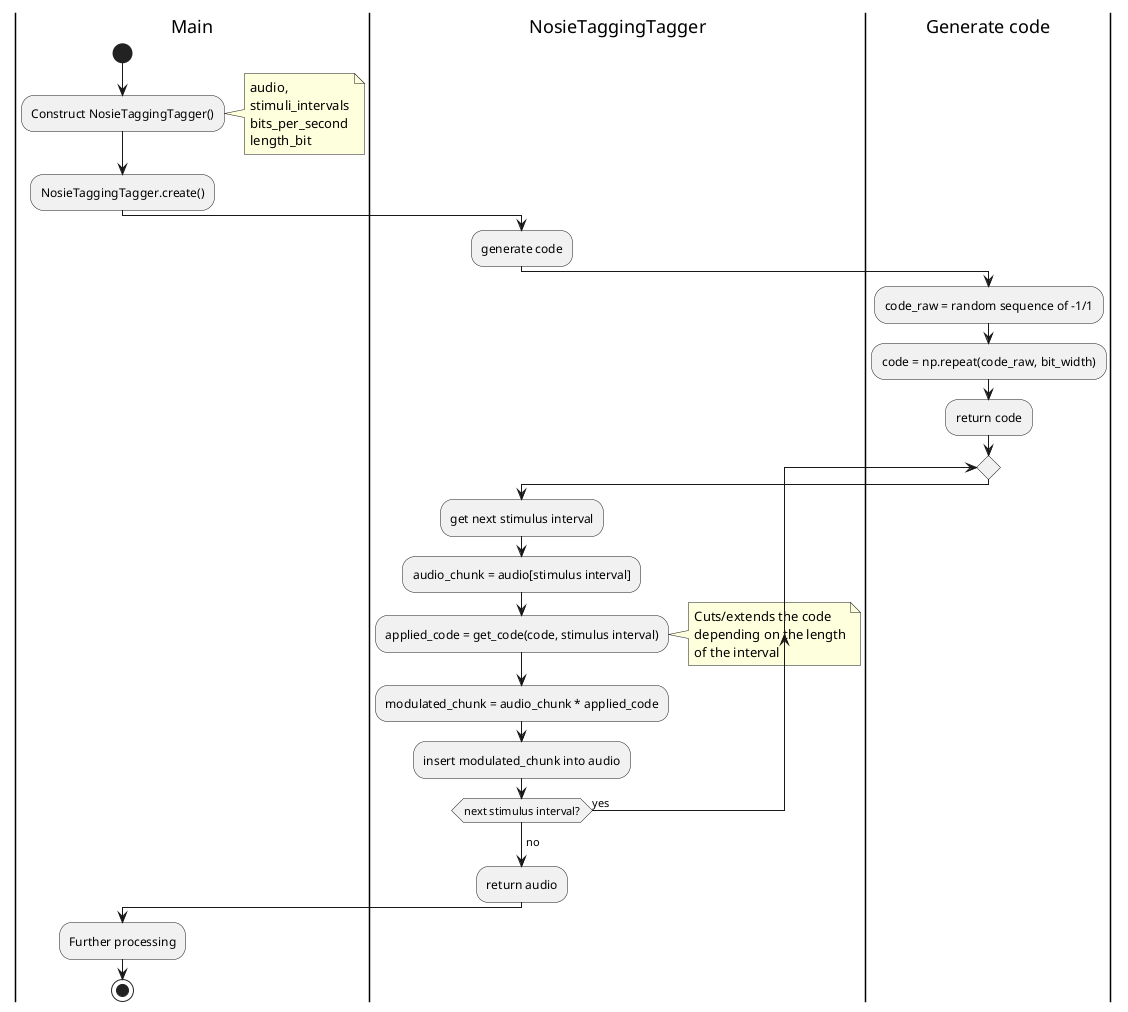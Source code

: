@startuml
'https://plantuml.com/activity-diagram-beta

|Main|
start
:Construct NosieTaggingTagger();
note right
    audio,
    stimuli_intervals
    bits_per_second
    length_bit
end note

:NosieTaggingTagger.create();

|NosieTaggingTagger|
:generate code;

|Generate code|
:code_raw = random sequence of -1/1;
:code = np.repeat(code_raw, bit_width);
:return code;

repeat
    |NosieTaggingTagger|


    :get next stimulus interval;

    :audio_chunk = audio[stimulus interval];
    :applied_code = get_code(code, stimulus interval);
    note right
        Cuts/extends the code
        depending on the length
        of the interval
    end note
    :modulated_chunk = audio_chunk * applied_code;
    :insert modulated_chunk into audio;
repeat while(next stimulus interval?) is (yes)
->no;
:return audio;

|Main|
:Further processing;
stop


@enduml
